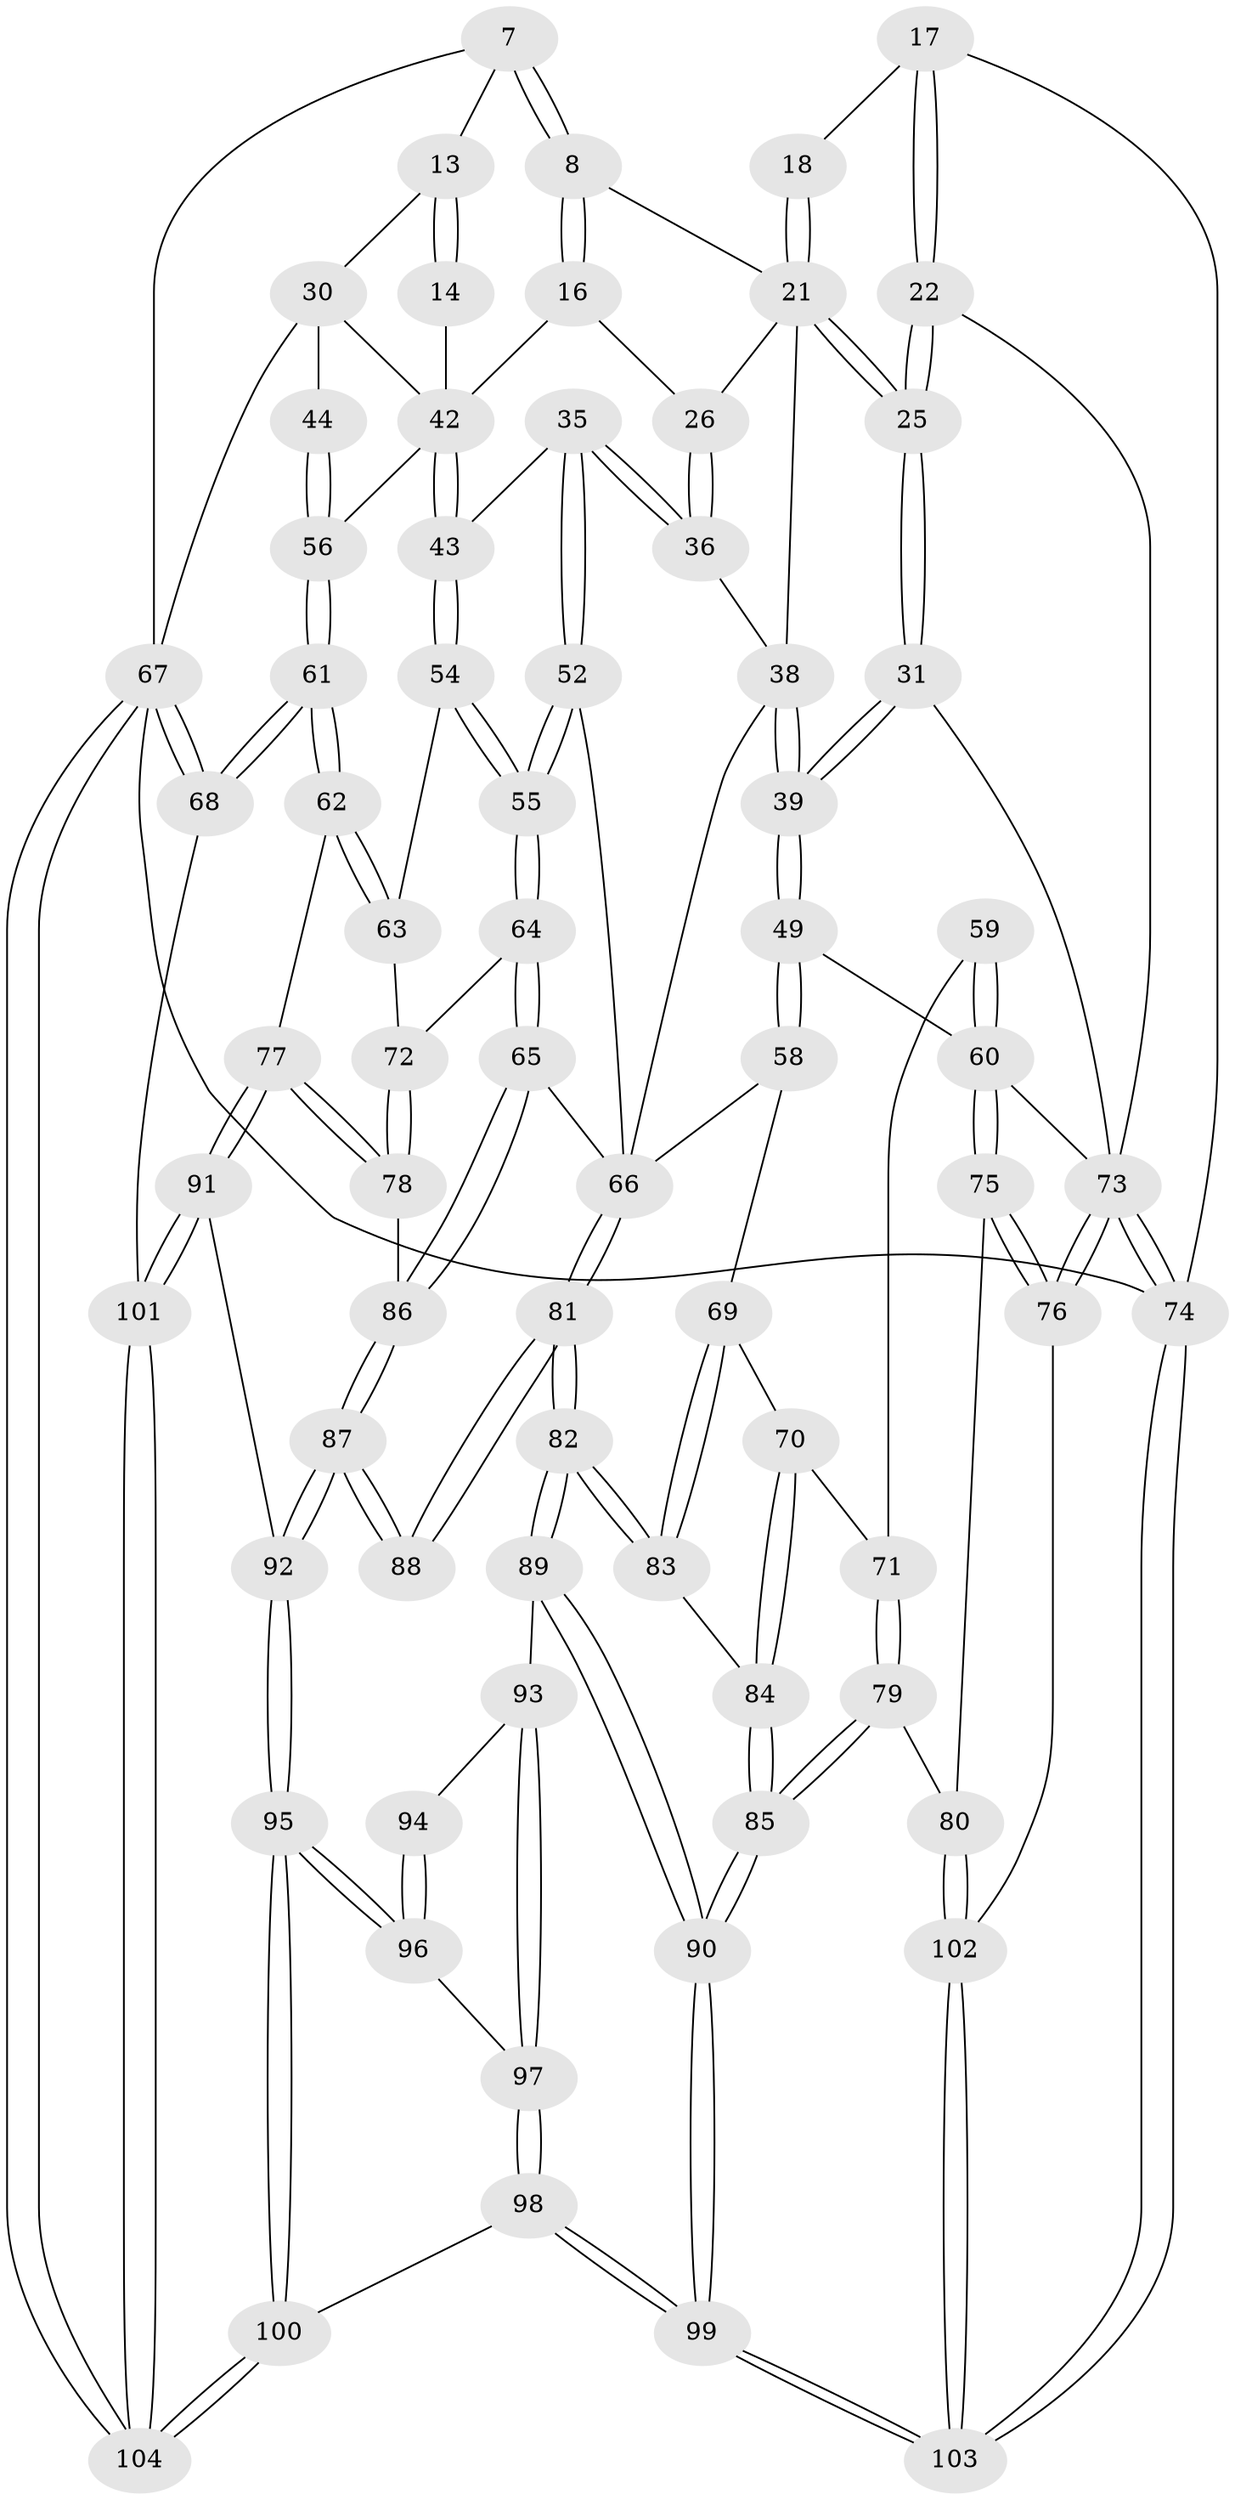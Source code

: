 // original degree distribution, {3: 0.028846153846153848, 4: 0.2403846153846154, 6: 0.2403846153846154, 5: 0.49038461538461536}
// Generated by graph-tools (version 1.1) at 2025/04/03/04/25 22:04:32]
// undirected, 72 vertices, 179 edges
graph export_dot {
graph [start="1"]
  node [color=gray90,style=filled];
  7 [pos="+0.6823719967743027+0",super="+1"];
  8 [pos="+0.6366533429932633+0.06744186558062192"];
  13 [pos="+0.7269368387364622+0",super="+12"];
  14 [pos="+0.7567316069883726+0.16843265872227864"];
  16 [pos="+0.6711363491298215+0.19818406473591602"];
  17 [pos="+0.23637974283236665+0",super="+6"];
  18 [pos="+0.45165648495745747+0.07535162487643823",super="+10"];
  21 [pos="+0.42836235353537117+0.23750086586481625",super="+20+19"];
  22 [pos="+0.24157262733408524+0"];
  25 [pos="+0.3549673776551493+0.24711700797937064"];
  26 [pos="+0.6063647801043252+0.21301551799928056"];
  30 [pos="+1+0.2238017795001687",super="+27"];
  31 [pos="+0.3081201207009318+0.29212209703261843"];
  35 [pos="+0.6445714366436696+0.40156480872379885"];
  36 [pos="+0.6244165300484718+0.3961939088503701"];
  38 [pos="+0.4815666554209075+0.4646667963303359",super="+37"];
  39 [pos="+0.40354931290307156+0.5039775733704417"];
  42 [pos="+0.8128664919956814+0.5069913028257874",super="+41+40"];
  43 [pos="+0.7770844164272586+0.5433127337222536",super="+34+33"];
  44 [pos="+1+0.26104228636872573"];
  49 [pos="+0.40343695248245365+0.5041605299420069"];
  52 [pos="+0.6242531588878923+0.5407751551596335"];
  54 [pos="+0.7738862332471383+0.5593793225633459"];
  55 [pos="+0.6485673404690411+0.5906403431098817"];
  56 [pos="+1+0.6280222534122",super="+51+45"];
  58 [pos="+0.41189136359264555+0.6122330929283823"];
  59 [pos="+0.21717287528143434+0.6382898302429785"];
  60 [pos="+0.15208152129990632+0.642570726311865",super="+47+50"];
  61 [pos="+1+0.6639474647616844"];
  62 [pos="+0.9465876676313598+0.7116058577250245"];
  63 [pos="+0.7770357794617394+0.5644759458007713"];
  64 [pos="+0.60369518475083+0.6579374097335524"];
  65 [pos="+0.5938524805826795+0.6661214594451529"];
  66 [pos="+0.5867490695131058+0.6674595393801324",super="+57"];
  67 [pos="+1+1",super="+3"];
  68 [pos="+1+0.8757271987824935"];
  69 [pos="+0.39785680801056517+0.6333248300661456"];
  70 [pos="+0.2776703816242453+0.6640891629452096"];
  71 [pos="+0.23135543292349667+0.6465983469360194"];
  72 [pos="+0.734079978465242+0.69314233643885"];
  73 [pos="+0+0.7986977204378064",super="+48+24+32"];
  74 [pos="+0+1",super="+4"];
  75 [pos="+0.11062630896279751+0.7328825574181564"];
  76 [pos="+0+0.8061892198039157"];
  77 [pos="+0.8200366326612016+0.8188844685631836"];
  78 [pos="+0.7767215174080355+0.781378364516051"];
  79 [pos="+0.21995655997453728+0.8597951480755103"];
  80 [pos="+0.2194263473961356+0.8596957173341305"];
  81 [pos="+0.5245724649390309+0.7734435788864457"];
  82 [pos="+0.457631041470184+0.8044385324527715"];
  83 [pos="+0.4149745624145769+0.765918921274108"];
  84 [pos="+0.2990540895744787+0.7907796994199172"];
  85 [pos="+0.2369733306829305+0.8652969455090205"];
  86 [pos="+0.6497442256250778+0.7446711734425667"];
  87 [pos="+0.6254302072091179+0.8425569037891606"];
  88 [pos="+0.6088769182887128+0.839368665641153"];
  89 [pos="+0.4539272022628889+0.8535918619150297"];
  90 [pos="+0.30265011233327277+0.9605486243433923"];
  91 [pos="+0.8095390240949203+0.8508307183539714"];
  92 [pos="+0.6586130198205513+0.8717688430385317"];
  93 [pos="+0.4551544601468491+0.8550170162614643"];
  94 [pos="+0.5686824496261882+0.871563874317925"];
  95 [pos="+0.6085997012767012+0.987936254617718"];
  96 [pos="+0.5548540231150865+0.9248176275933765"];
  97 [pos="+0.4804263455409018+0.8981063086213541"];
  98 [pos="+0.4743651351870084+1"];
  99 [pos="+0.3287132192878861+1"];
  100 [pos="+0.6174033438561491+1"];
  101 [pos="+0.8327282037083278+0.9596122255816685"];
  102 [pos="+0.09664767969679318+0.9196188303440637"];
  103 [pos="+0.08907033300553702+1"];
  104 [pos="+0.7801452845700476+1"];
  7 -- 8;
  7 -- 8;
  7 -- 13;
  7 -- 67;
  8 -- 16;
  8 -- 16;
  8 -- 21;
  13 -- 14 [weight=2];
  13 -- 14;
  13 -- 30;
  14 -- 42;
  16 -- 26;
  16 -- 42;
  17 -- 18 [weight=2];
  17 -- 22;
  17 -- 22;
  17 -- 74;
  18 -- 21 [weight=2];
  18 -- 21;
  21 -- 25;
  21 -- 25;
  21 -- 38;
  21 -- 26;
  22 -- 25;
  22 -- 25;
  22 -- 73;
  25 -- 31;
  25 -- 31;
  26 -- 36;
  26 -- 36;
  30 -- 44;
  30 -- 67 [weight=2];
  30 -- 42;
  31 -- 39;
  31 -- 39;
  31 -- 73;
  35 -- 36;
  35 -- 36;
  35 -- 52;
  35 -- 52;
  35 -- 43;
  36 -- 38;
  38 -- 39;
  38 -- 39;
  38 -- 66;
  39 -- 49;
  39 -- 49;
  42 -- 43 [weight=3];
  42 -- 43;
  42 -- 56 [weight=2];
  43 -- 54;
  43 -- 54;
  44 -- 56 [weight=2];
  44 -- 56;
  49 -- 58;
  49 -- 58;
  49 -- 60;
  52 -- 55;
  52 -- 55;
  52 -- 66;
  54 -- 55;
  54 -- 55;
  54 -- 63;
  55 -- 64;
  55 -- 64;
  56 -- 61;
  56 -- 61;
  58 -- 69;
  58 -- 66;
  59 -- 60 [weight=2];
  59 -- 60;
  59 -- 71;
  60 -- 75;
  60 -- 75;
  60 -- 73 [weight=2];
  61 -- 62;
  61 -- 62;
  61 -- 68;
  61 -- 68;
  62 -- 63;
  62 -- 63;
  62 -- 77;
  63 -- 72;
  64 -- 65;
  64 -- 65;
  64 -- 72;
  65 -- 66;
  65 -- 86;
  65 -- 86;
  66 -- 81;
  66 -- 81;
  67 -- 68;
  67 -- 68;
  67 -- 104;
  67 -- 104;
  67 -- 74 [weight=2];
  68 -- 101;
  69 -- 70;
  69 -- 83;
  69 -- 83;
  70 -- 71;
  70 -- 84;
  70 -- 84;
  71 -- 79;
  71 -- 79;
  72 -- 78;
  72 -- 78;
  73 -- 74 [weight=2];
  73 -- 74;
  73 -- 76;
  73 -- 76;
  74 -- 103;
  74 -- 103;
  75 -- 76;
  75 -- 76;
  75 -- 80;
  76 -- 102;
  77 -- 78;
  77 -- 78;
  77 -- 91;
  77 -- 91;
  78 -- 86;
  79 -- 80;
  79 -- 85;
  79 -- 85;
  80 -- 102;
  80 -- 102;
  81 -- 82;
  81 -- 82;
  81 -- 88;
  81 -- 88;
  82 -- 83;
  82 -- 83;
  82 -- 89;
  82 -- 89;
  83 -- 84;
  84 -- 85;
  84 -- 85;
  85 -- 90;
  85 -- 90;
  86 -- 87;
  86 -- 87;
  87 -- 88;
  87 -- 88;
  87 -- 92;
  87 -- 92;
  89 -- 90;
  89 -- 90;
  89 -- 93;
  90 -- 99;
  90 -- 99;
  91 -- 92;
  91 -- 101;
  91 -- 101;
  92 -- 95;
  92 -- 95;
  93 -- 94;
  93 -- 97;
  93 -- 97;
  94 -- 96;
  94 -- 96;
  95 -- 96;
  95 -- 96;
  95 -- 100;
  95 -- 100;
  96 -- 97;
  97 -- 98;
  97 -- 98;
  98 -- 99;
  98 -- 99;
  98 -- 100;
  99 -- 103;
  99 -- 103;
  100 -- 104;
  100 -- 104;
  101 -- 104;
  101 -- 104;
  102 -- 103;
  102 -- 103;
}
